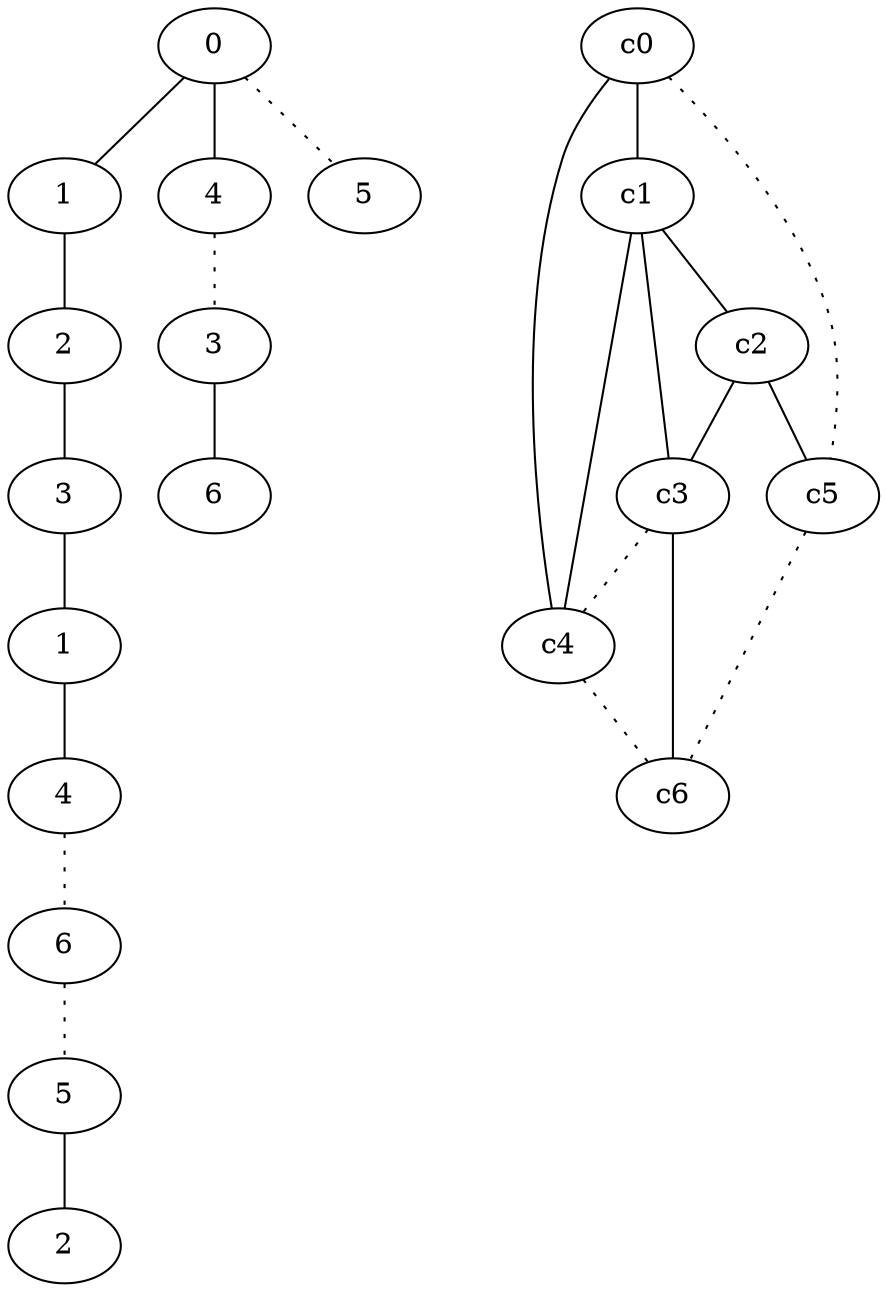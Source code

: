 graph {
a0[label=0];
a1[label=1];
a2[label=2];
a3[label=3];
a4[label=1];
a5[label=4];
a6[label=6];
a7[label=5];
a8[label=2];
a9[label=4];
a10[label=3];
a11[label=6];
a12[label=5];
a0 -- a1;
a0 -- a9;
a0 -- a12 [style=dotted];
a1 -- a2;
a2 -- a3;
a3 -- a4;
a4 -- a5;
a5 -- a6 [style=dotted];
a6 -- a7 [style=dotted];
a7 -- a8;
a9 -- a10 [style=dotted];
a10 -- a11;
c0 -- c1;
c0 -- c4;
c0 -- c5 [style=dotted];
c1 -- c2;
c1 -- c3;
c1 -- c4;
c2 -- c3;
c2 -- c5;
c3 -- c4 [style=dotted];
c3 -- c6;
c4 -- c6 [style=dotted];
c5 -- c6 [style=dotted];
}

